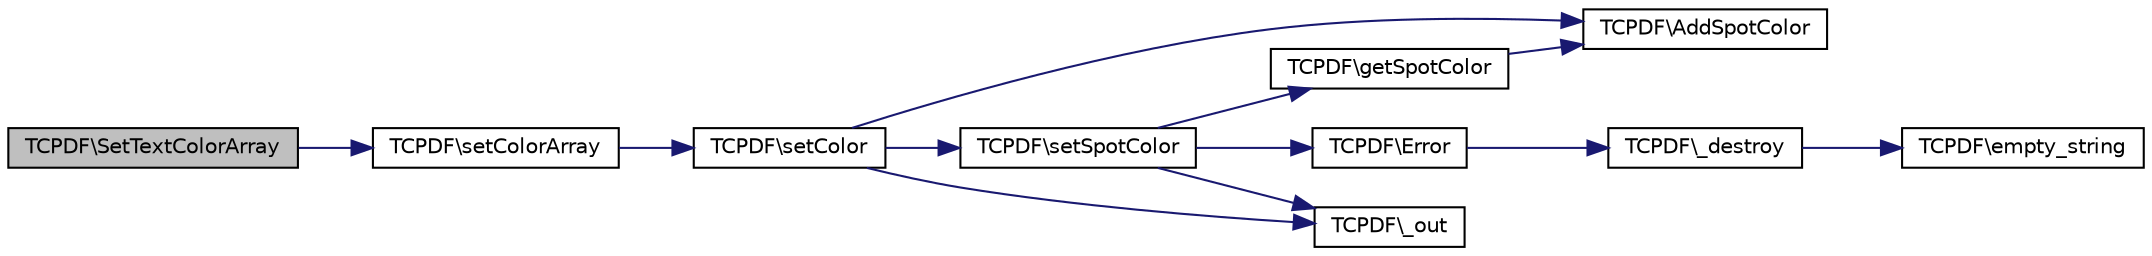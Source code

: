digraph G
{
  edge [fontname="Helvetica",fontsize="10",labelfontname="Helvetica",labelfontsize="10"];
  node [fontname="Helvetica",fontsize="10",shape=record];
  rankdir="LR";
  Node1 [label="TCPDF\\SetTextColorArray",height=0.2,width=0.4,color="black", fillcolor="grey75", style="filled" fontcolor="black"];
  Node1 -> Node2 [color="midnightblue",fontsize="10",style="solid",fontname="Helvetica"];
  Node2 [label="TCPDF\\setColorArray",height=0.2,width=0.4,color="black", fillcolor="white", style="filled",URL="$classTCPDF.html#aa0bd7035053a662b8d946ec411bebb14",tooltip="Set the color array for the specified type (&#39;draw&#39;, &#39;fill&#39;, &#39;text&#39;)."];
  Node2 -> Node3 [color="midnightblue",fontsize="10",style="solid",fontname="Helvetica"];
  Node3 [label="TCPDF\\setColor",height=0.2,width=0.4,color="black", fillcolor="white", style="filled",URL="$classTCPDF.html#a8b80c7e5aae2bc717b469eda5ee755fd",tooltip="Defines the color used by the specified type (&#39;draw&#39;, &#39;fill&#39;, &#39;text&#39;)."];
  Node3 -> Node4 [color="midnightblue",fontsize="10",style="solid",fontname="Helvetica"];
  Node4 [label="TCPDF\\AddSpotColor",height=0.2,width=0.4,color="black", fillcolor="white", style="filled",URL="$classTCPDF.html#a082e1feab2282c76f5b7e2eaafc6f457",tooltip="Defines a new spot color."];
  Node3 -> Node5 [color="midnightblue",fontsize="10",style="solid",fontname="Helvetica"];
  Node5 [label="TCPDF\\setSpotColor",height=0.2,width=0.4,color="black", fillcolor="white", style="filled",URL="$classTCPDF.html#af8af438c6e81b9794dc8d37c8f602aaf",tooltip="Set the spot color for the specified type (&#39;draw&#39;, &#39;fill&#39;, &#39;text&#39;)."];
  Node5 -> Node6 [color="midnightblue",fontsize="10",style="solid",fontname="Helvetica"];
  Node6 [label="TCPDF\\getSpotColor",height=0.2,width=0.4,color="black", fillcolor="white", style="filled",URL="$classTCPDF.html#a29cc6f2fc282c8c0a3c3ea3e29729ec9",tooltip="Return the Spot color array."];
  Node6 -> Node4 [color="midnightblue",fontsize="10",style="solid",fontname="Helvetica"];
  Node5 -> Node7 [color="midnightblue",fontsize="10",style="solid",fontname="Helvetica"];
  Node7 [label="TCPDF\\Error",height=0.2,width=0.4,color="black", fillcolor="white", style="filled",URL="$classTCPDF.html#a27ecf2a6c86b4b7976ebfaf5912b0f91",tooltip="This method is automatically called in case of fatal error; it simply outputs the message and halts t..."];
  Node7 -> Node8 [color="midnightblue",fontsize="10",style="solid",fontname="Helvetica"];
  Node8 [label="TCPDF\\_destroy",height=0.2,width=0.4,color="black", fillcolor="white", style="filled",URL="$classTCPDF.html#ae91c72441bff1164a3ab9d237a4e1faa",tooltip="Unset all class variables except the following critical variables: internal_encoding, state, bufferlen, buffer and diskcache."];
  Node8 -> Node9 [color="midnightblue",fontsize="10",style="solid",fontname="Helvetica"];
  Node9 [label="TCPDF\\empty_string",height=0.2,width=0.4,color="black", fillcolor="white", style="filled",URL="$classTCPDF.html#a681e9cc13fa324d8e538a5873f3990c2",tooltip="Determine whether a string is empty."];
  Node5 -> Node10 [color="midnightblue",fontsize="10",style="solid",fontname="Helvetica"];
  Node10 [label="TCPDF\\_out",height=0.2,width=0.4,color="black", fillcolor="white", style="filled",URL="$classTCPDF.html#ac57877b76c37aef3195ad45731715b9e",tooltip="Output a string to the document."];
  Node3 -> Node10 [color="midnightblue",fontsize="10",style="solid",fontname="Helvetica"];
}
